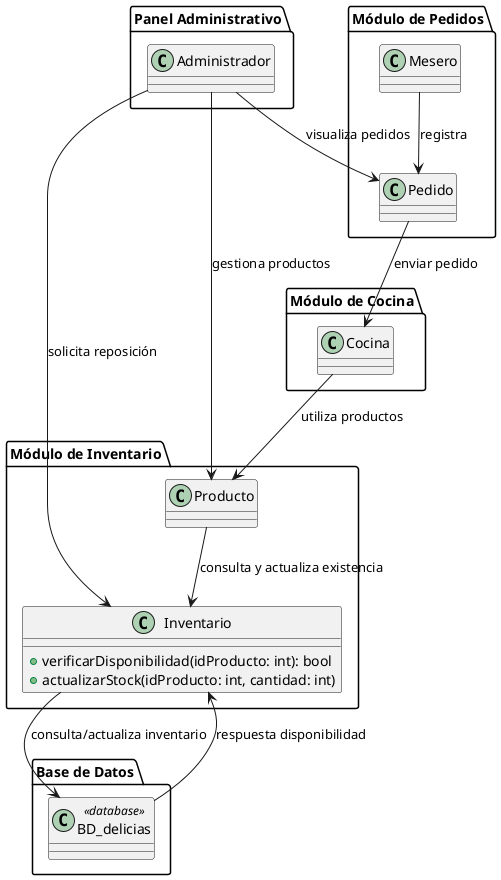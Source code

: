 @startuml paquetes
package "Módulo de Pedidos" {
  class Pedido
  class Mesero
}

package "Módulo de Cocina" {
  class Cocina
}

package "Módulo de Inventario" {
  class Producto
  class Inventario {
    +verificarDisponibilidad(idProducto: int): bool
    +actualizarStock(idProducto: int, cantidad: int)
  }
}

package "Panel Administrativo" {
  class Administrador
}

package "Base de Datos" {
  class BD_delicias <<database>>
}

Mesero --> Pedido : registra
Pedido --> Cocina : enviar pedido
Cocina --> Producto : utiliza productos
Producto --> Inventario : consulta y actualiza existencia
Inventario --> BD_delicias : consulta/actualiza inventario
BD_delicias --> Inventario : respuesta disponibilidad
Administrador --> Producto : gestiona productos
Administrador --> Inventario : solicita reposición
Administrador --> Pedido : visualiza pedidos

@enduml

